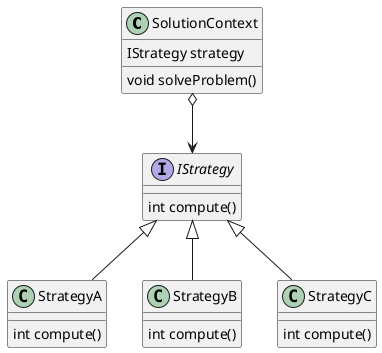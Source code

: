 @startuml strategy
class SolutionContext {
    IStrategy strategy
    void solveProblem()
}
interface IStrategy {
    int compute()
}
class StrategyA {
    int compute()
}
class StrategyB {
    int compute()
}
class StrategyC {
    int compute()
}

SolutionContext o--> IStrategy
IStrategy <|-- StrategyA
IStrategy <|-- StrategyB
IStrategy <|-- StrategyC
@enduml

@startuml state
class TCPConnectionContext {
    TCPState state
    void request()
}
interface TCPState {
    handle()
}
class TCPEstablished {
    handle()
}
class TCPListen {
    handle()
}
class TCPClosed {
    handle()
}

TCPConnectionContext o--> TCPState
TCPState <|-- TCPEstablished
TCPState <|-- TCPListen
TCPState <|-- TCPClosed
@enduml


@startuml abstract-factory
class Client
abstract class AbstractFactory {
    createProductA()
    createProductB()
}
class Factory1 {
    createProductA()
    createProductB()
}
class Factory2 {
    createProductA()
    createProductB()
}
abstract class AbstractProductA
abstract class AbstractProductB
class ProductA1
class ProductB1
class ProductA2
class ProductB2

ProductA1 -u-|> AbstractProductA
ProductA2 -u-|> AbstractProductA
ProductB1 -u-|> AbstractProductB
ProductB2 -u-|> AbstractProductB

Factory1 -u-|> AbstractFactory
Factory2 -u-|> AbstractFactory

Factory1 ...> ProductA1
Factory1 ...> ProductB1
Factory2 ...> ProductA2
Factory2 ...> ProductB2

Client --> AbstractProductA : creates
Client --> AbstractProductB : creates
Client --> AbstractFactory : holds

@enduml

@startuml memento
class Originator{
    State state
    setMemento(Memento m)
    createMemento()
}

class Memento {
    State state
}

class Caretaker {
    Memento memento
}

Originator .r.> Memento
Caretaker o-l-> Memento

@enduml

@startuml observer
class Observer {
    update()
}
class ConcreteObserver {
    observerState
    update()
}
class Subject {
    attach(Observer)
    detach(Observer)
    notify()
}
class ConcreteSubject {
    subjectState
    getState()
    setState()
}

ConcreteObserver -u-|> Observer
ConcreteSubject -u-|> Subject

Subject o-r- Observer
ConcreteSubject -r-o ConcreteObserver

@enduml


@startuml adapter

class Context
class Target {
    request()
}
class Adapter {
    request()
}
class Adaptee {
    specificRequest()
}

Context -r-> Target
Adapter -u-|> Target
Adapter -r-> Adaptee

@enduml

@startuml bridge

Phone o-- PhoneFunction

iPhone --|> Phone
AndroidPhone --|> Phone
NonsmartPhone --|> Phone

Call -u-|> PhoneFunction
InstallApp -u-|> PhoneFunction

@enduml

@startuml command

Client .r.> Invoker
Client .r.> Receiver
Invoker o-r- Command
ConcreteCommand -u-|> Command
ConcreteCommand o-l- Receiver

@enduml

@startuml chain-of-responsibility
interface Handler {
    setSuccessor(Handler)
    handleRequest(...)
}

Client -r-> Handler
ConcreteHandler1 -u-|> Handler
ConcreteHandler2 -u-|> Handler
ConcreteHandler2 o--> Handler: successor

@enduml

@startuml mediator

Mediator <-r-o Colleague
ConcreteColleague1 -u-|> Colleague
ConcreteColleague2 -u-|> Colleague
ConcreteMediator -u-|> Mediator

ConcreteMediator -u-> ConcreteColleague1
ConcreteMediator -r-> ConcreteColleague2

@enduml

@startuml visitor

class Visitor {
    +visitElement(Element element)
}
note top of Visitor
Visitor design enables us to redefine the 
action/operation on a object without changing it.
end note

class Element {
    + accept(Visitor visitor)
}

ElementA -u-|> Element
ElementB -u-|> Element

ConcreteVisitorA -u-|> Visitor
ConcreteVisitorB -u-|> Visitor

Element --> Visitor

@enduml

@startuml facade

Client --> Facade
package SubSystem{
    Facade --> SubSystemA
    Facade --> SubSystemB
    Facade --> SubSystemC
    Facade --> SubSystemD
}
@enduml

@startuml proxy

class Subject {
    request()
}

Proxy -u-|> Subject
RealSubject -u-|> Subject

Proxy o-r-> RealSubject

@enduml

@startuml decorator

interface Subject {
    +operate()
}

Decorator -u-|> Subject
Decorator o--> Subject
RealSubject -u-|> Subject


ConcreteDecoratorA -r-|> Decorator
ConcreteDecoratorB --|> Decorator

class ConcreteDecoratorA {
    +operate()
    -addedState
}
class ConcreteDecoratorB {
    +operate()
    -addedBehavior
}

@enduml

@startuml interpreter

abstract Expression {
    +interpret(Context context)
}

Client -u-> Context
Client -r-> Expression
TerminalExpression -u-|> Expression
NonterminalExpression -u-|> Expression
NonterminalExpression o--> Expression
@enduml


@startuml factory_method

ConcreteCreator ..l.> ConcreteProduct
ConcreteProduct -u-|> Product
ConcreteCreator -u-|> Creator

interface Creator {
    +createProduct()
}

@enduml


@startuml composite

Client -r-> Component
Leaf -u-|> Component
Composite -u-|> Component
Composite o-- Component

interface Component {
    +add(Component)
    +remove(Component)
}

@enduml